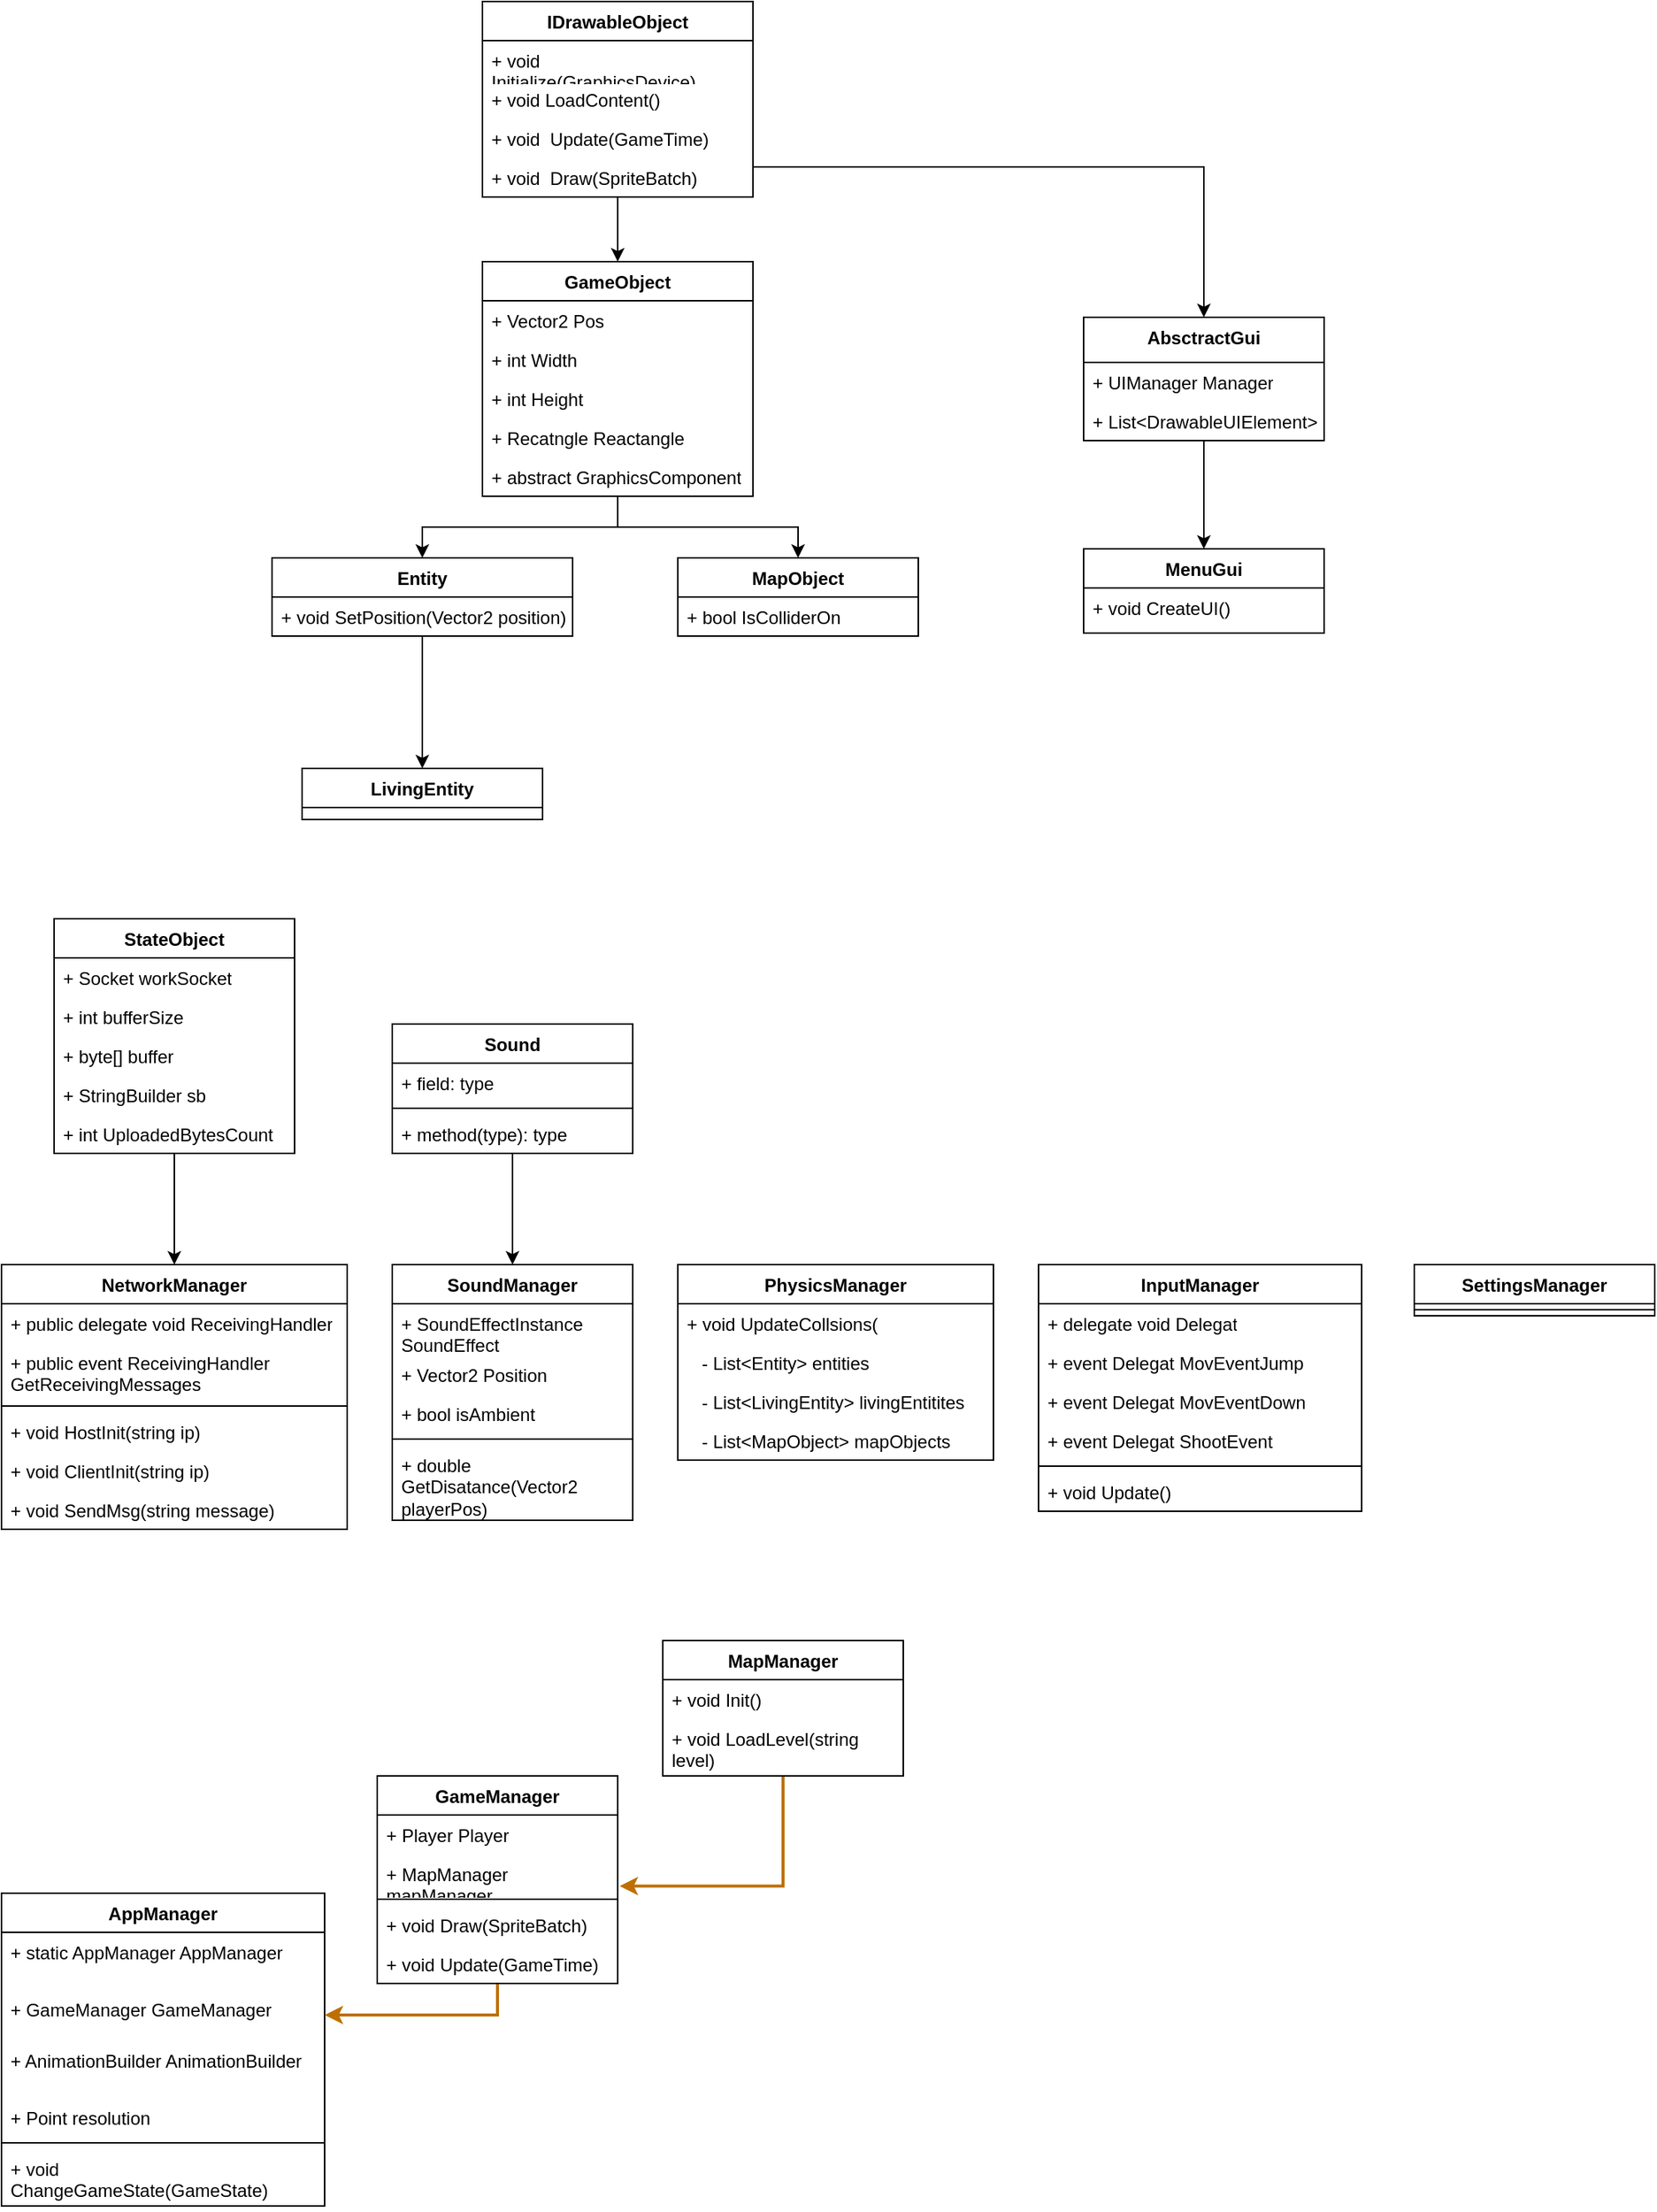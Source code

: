 <mxfile version="21.6.8" type="github">
  <diagram name="Страница — 1" id="98q6O0aFMQCR1bf1YkXJ">
    <mxGraphModel dx="808" dy="435" grid="1" gridSize="10" guides="1" tooltips="1" connect="1" arrows="1" fold="1" page="1" pageScale="1" pageWidth="1169" pageHeight="1654" math="0" shadow="0">
      <root>
        <mxCell id="0" />
        <mxCell id="1" parent="0" />
        <mxCell id="n8sBWdLB9CzdTx279Akv-22" style="edgeStyle=orthogonalEdgeStyle;rounded=0;orthogonalLoop=1;jettySize=auto;html=1;entryX=0.5;entryY=0;entryDx=0;entryDy=0;" edge="1" parent="1" source="n8sBWdLB9CzdTx279Akv-1" target="n8sBWdLB9CzdTx279Akv-17">
          <mxGeometry relative="1" as="geometry" />
        </mxCell>
        <mxCell id="n8sBWdLB9CzdTx279Akv-33" style="edgeStyle=orthogonalEdgeStyle;rounded=0;orthogonalLoop=1;jettySize=auto;html=1;entryX=0.5;entryY=0;entryDx=0;entryDy=0;" edge="1" parent="1" source="n8sBWdLB9CzdTx279Akv-1" target="n8sBWdLB9CzdTx279Akv-29">
          <mxGeometry relative="1" as="geometry" />
        </mxCell>
        <mxCell id="n8sBWdLB9CzdTx279Akv-1" value="GameObject" style="swimlane;fontStyle=1;align=center;verticalAlign=top;childLayout=stackLayout;horizontal=1;startSize=26;horizontalStack=0;resizeParent=1;resizeParentMax=0;resizeLast=0;collapsible=1;marginBottom=0;whiteSpace=wrap;html=1;" vertex="1" parent="1">
          <mxGeometry x="340" y="203" width="180" height="156" as="geometry" />
        </mxCell>
        <mxCell id="n8sBWdLB9CzdTx279Akv-2" value="+ Vector2 Pos" style="text;strokeColor=none;fillColor=none;align=left;verticalAlign=top;spacingLeft=4;spacingRight=4;overflow=hidden;rotatable=0;points=[[0,0.5],[1,0.5]];portConstraint=eastwest;whiteSpace=wrap;html=1;" vertex="1" parent="n8sBWdLB9CzdTx279Akv-1">
          <mxGeometry y="26" width="180" height="26" as="geometry" />
        </mxCell>
        <mxCell id="n8sBWdLB9CzdTx279Akv-95" value="+ int Width" style="text;strokeColor=none;fillColor=none;align=left;verticalAlign=top;spacingLeft=4;spacingRight=4;overflow=hidden;rotatable=0;points=[[0,0.5],[1,0.5]];portConstraint=eastwest;whiteSpace=wrap;html=1;" vertex="1" parent="n8sBWdLB9CzdTx279Akv-1">
          <mxGeometry y="52" width="180" height="26" as="geometry" />
        </mxCell>
        <mxCell id="n8sBWdLB9CzdTx279Akv-96" value="+ int Height" style="text;strokeColor=none;fillColor=none;align=left;verticalAlign=top;spacingLeft=4;spacingRight=4;overflow=hidden;rotatable=0;points=[[0,0.5],[1,0.5]];portConstraint=eastwest;whiteSpace=wrap;html=1;" vertex="1" parent="n8sBWdLB9CzdTx279Akv-1">
          <mxGeometry y="78" width="180" height="26" as="geometry" />
        </mxCell>
        <mxCell id="n8sBWdLB9CzdTx279Akv-97" value="+ Recatngle Reactangle" style="text;strokeColor=none;fillColor=none;align=left;verticalAlign=top;spacingLeft=4;spacingRight=4;overflow=hidden;rotatable=0;points=[[0,0.5],[1,0.5]];portConstraint=eastwest;whiteSpace=wrap;html=1;" vertex="1" parent="n8sBWdLB9CzdTx279Akv-1">
          <mxGeometry y="104" width="180" height="26" as="geometry" />
        </mxCell>
        <mxCell id="n8sBWdLB9CzdTx279Akv-98" value="+ abstract GraphicsComponent" style="text;strokeColor=none;fillColor=none;align=left;verticalAlign=top;spacingLeft=4;spacingRight=4;overflow=hidden;rotatable=0;points=[[0,0.5],[1,0.5]];portConstraint=eastwest;whiteSpace=wrap;html=1;" vertex="1" parent="n8sBWdLB9CzdTx279Akv-1">
          <mxGeometry y="130" width="180" height="26" as="geometry" />
        </mxCell>
        <mxCell id="n8sBWdLB9CzdTx279Akv-16" style="edgeStyle=orthogonalEdgeStyle;rounded=0;orthogonalLoop=1;jettySize=auto;html=1;entryX=0.5;entryY=0;entryDx=0;entryDy=0;" edge="1" parent="1" source="n8sBWdLB9CzdTx279Akv-9" target="n8sBWdLB9CzdTx279Akv-1">
          <mxGeometry relative="1" as="geometry" />
        </mxCell>
        <mxCell id="n8sBWdLB9CzdTx279Akv-80" style="edgeStyle=orthogonalEdgeStyle;rounded=0;orthogonalLoop=1;jettySize=auto;html=1;" edge="1" parent="1" source="n8sBWdLB9CzdTx279Akv-9" target="n8sBWdLB9CzdTx279Akv-76">
          <mxGeometry relative="1" as="geometry">
            <Array as="points">
              <mxPoint x="430" y="140" />
              <mxPoint x="820" y="140" />
            </Array>
          </mxGeometry>
        </mxCell>
        <mxCell id="n8sBWdLB9CzdTx279Akv-9" value="IDrawableObject" style="swimlane;fontStyle=1;align=center;verticalAlign=top;childLayout=stackLayout;horizontal=1;startSize=26;horizontalStack=0;resizeParent=1;resizeParentMax=0;resizeLast=0;collapsible=1;marginBottom=0;whiteSpace=wrap;html=1;" vertex="1" parent="1">
          <mxGeometry x="340" y="30" width="180" height="130" as="geometry" />
        </mxCell>
        <mxCell id="n8sBWdLB9CzdTx279Akv-12" value="+ void Initialize(GraphicsDevice)" style="text;strokeColor=none;fillColor=none;align=left;verticalAlign=top;spacingLeft=4;spacingRight=4;overflow=hidden;rotatable=0;points=[[0,0.5],[1,0.5]];portConstraint=eastwest;whiteSpace=wrap;html=1;" vertex="1" parent="n8sBWdLB9CzdTx279Akv-9">
          <mxGeometry y="26" width="180" height="26" as="geometry" />
        </mxCell>
        <mxCell id="n8sBWdLB9CzdTx279Akv-91" value="+ void LoadContent()" style="text;strokeColor=none;fillColor=none;align=left;verticalAlign=top;spacingLeft=4;spacingRight=4;overflow=hidden;rotatable=0;points=[[0,0.5],[1,0.5]];portConstraint=eastwest;whiteSpace=wrap;html=1;" vertex="1" parent="n8sBWdLB9CzdTx279Akv-9">
          <mxGeometry y="52" width="180" height="26" as="geometry" />
        </mxCell>
        <mxCell id="n8sBWdLB9CzdTx279Akv-92" value="+ void&amp;nbsp; Update(GameTime)" style="text;strokeColor=none;fillColor=none;align=left;verticalAlign=top;spacingLeft=4;spacingRight=4;overflow=hidden;rotatable=0;points=[[0,0.5],[1,0.5]];portConstraint=eastwest;whiteSpace=wrap;html=1;" vertex="1" parent="n8sBWdLB9CzdTx279Akv-9">
          <mxGeometry y="78" width="180" height="26" as="geometry" />
        </mxCell>
        <mxCell id="n8sBWdLB9CzdTx279Akv-93" value="+ void&amp;nbsp; Draw(SpriteBatch)" style="text;strokeColor=none;fillColor=none;align=left;verticalAlign=top;spacingLeft=4;spacingRight=4;overflow=hidden;rotatable=0;points=[[0,0.5],[1,0.5]];portConstraint=eastwest;whiteSpace=wrap;html=1;" vertex="1" parent="n8sBWdLB9CzdTx279Akv-9">
          <mxGeometry y="104" width="180" height="26" as="geometry" />
        </mxCell>
        <mxCell id="n8sBWdLB9CzdTx279Akv-187" style="edgeStyle=orthogonalEdgeStyle;rounded=0;orthogonalLoop=1;jettySize=auto;html=1;" edge="1" parent="1" source="n8sBWdLB9CzdTx279Akv-17" target="n8sBWdLB9CzdTx279Akv-23">
          <mxGeometry relative="1" as="geometry" />
        </mxCell>
        <mxCell id="n8sBWdLB9CzdTx279Akv-17" value="Entity" style="swimlane;fontStyle=1;align=center;verticalAlign=top;childLayout=stackLayout;horizontal=1;startSize=26;horizontalStack=0;resizeParent=1;resizeParentMax=0;resizeLast=0;collapsible=1;marginBottom=0;whiteSpace=wrap;html=1;" vertex="1" parent="1">
          <mxGeometry x="200" y="400" width="200" height="52" as="geometry" />
        </mxCell>
        <mxCell id="n8sBWdLB9CzdTx279Akv-20" value="+ void SetPosition(Vector2 position)" style="text;strokeColor=none;fillColor=none;align=left;verticalAlign=top;spacingLeft=4;spacingRight=4;overflow=hidden;rotatable=0;points=[[0,0.5],[1,0.5]];portConstraint=eastwest;whiteSpace=wrap;html=1;" vertex="1" parent="n8sBWdLB9CzdTx279Akv-17">
          <mxGeometry y="26" width="200" height="26" as="geometry" />
        </mxCell>
        <mxCell id="n8sBWdLB9CzdTx279Akv-23" value="LivingEntity" style="swimlane;fontStyle=1;align=center;verticalAlign=top;childLayout=stackLayout;horizontal=1;startSize=26;horizontalStack=0;resizeParent=1;resizeParentMax=0;resizeLast=0;collapsible=1;marginBottom=0;whiteSpace=wrap;html=1;" vertex="1" parent="1">
          <mxGeometry x="220" y="540" width="160" height="34" as="geometry" />
        </mxCell>
        <mxCell id="n8sBWdLB9CzdTx279Akv-29" value="MapObject" style="swimlane;fontStyle=1;align=center;verticalAlign=top;childLayout=stackLayout;horizontal=1;startSize=26;horizontalStack=0;resizeParent=1;resizeParentMax=0;resizeLast=0;collapsible=1;marginBottom=0;whiteSpace=wrap;html=1;" vertex="1" parent="1">
          <mxGeometry x="470" y="400" width="160" height="52" as="geometry" />
        </mxCell>
        <mxCell id="n8sBWdLB9CzdTx279Akv-30" value="+ bool IsColliderOn" style="text;strokeColor=none;fillColor=none;align=left;verticalAlign=top;spacingLeft=4;spacingRight=4;overflow=hidden;rotatable=0;points=[[0,0.5],[1,0.5]];portConstraint=eastwest;whiteSpace=wrap;html=1;" vertex="1" parent="n8sBWdLB9CzdTx279Akv-29">
          <mxGeometry y="26" width="160" height="26" as="geometry" />
        </mxCell>
        <mxCell id="n8sBWdLB9CzdTx279Akv-58" value="NetworkManager" style="swimlane;fontStyle=1;align=center;verticalAlign=top;childLayout=stackLayout;horizontal=1;startSize=26;horizontalStack=0;resizeParent=1;resizeParentMax=0;resizeLast=0;collapsible=1;marginBottom=0;whiteSpace=wrap;html=1;" vertex="1" parent="1">
          <mxGeometry x="20" y="870" width="230" height="176" as="geometry" />
        </mxCell>
        <mxCell id="n8sBWdLB9CzdTx279Akv-59" value="+ public delegate void ReceivingHandler" style="text;strokeColor=none;fillColor=none;align=left;verticalAlign=top;spacingLeft=4;spacingRight=4;overflow=hidden;rotatable=0;points=[[0,0.5],[1,0.5]];portConstraint=eastwest;whiteSpace=wrap;html=1;" vertex="1" parent="n8sBWdLB9CzdTx279Akv-58">
          <mxGeometry y="26" width="230" height="26" as="geometry" />
        </mxCell>
        <mxCell id="n8sBWdLB9CzdTx279Akv-112" value="+ public event ReceivingHandler GetReceivingMessages" style="text;strokeColor=none;fillColor=none;align=left;verticalAlign=top;spacingLeft=4;spacingRight=4;overflow=hidden;rotatable=0;points=[[0,0.5],[1,0.5]];portConstraint=eastwest;whiteSpace=wrap;html=1;" vertex="1" parent="n8sBWdLB9CzdTx279Akv-58">
          <mxGeometry y="52" width="230" height="38" as="geometry" />
        </mxCell>
        <mxCell id="n8sBWdLB9CzdTx279Akv-60" value="" style="line;strokeWidth=1;fillColor=none;align=left;verticalAlign=middle;spacingTop=-1;spacingLeft=3;spacingRight=3;rotatable=0;labelPosition=right;points=[];portConstraint=eastwest;strokeColor=inherit;" vertex="1" parent="n8sBWdLB9CzdTx279Akv-58">
          <mxGeometry y="90" width="230" height="8" as="geometry" />
        </mxCell>
        <mxCell id="n8sBWdLB9CzdTx279Akv-113" value="+ void HostInit(string ip)" style="text;strokeColor=none;fillColor=none;align=left;verticalAlign=top;spacingLeft=4;spacingRight=4;overflow=hidden;rotatable=0;points=[[0,0.5],[1,0.5]];portConstraint=eastwest;whiteSpace=wrap;html=1;" vertex="1" parent="n8sBWdLB9CzdTx279Akv-58">
          <mxGeometry y="98" width="230" height="26" as="geometry" />
        </mxCell>
        <mxCell id="n8sBWdLB9CzdTx279Akv-114" value="+ void ClientInit(string ip)" style="text;strokeColor=none;fillColor=none;align=left;verticalAlign=top;spacingLeft=4;spacingRight=4;overflow=hidden;rotatable=0;points=[[0,0.5],[1,0.5]];portConstraint=eastwest;whiteSpace=wrap;html=1;" vertex="1" parent="n8sBWdLB9CzdTx279Akv-58">
          <mxGeometry y="124" width="230" height="26" as="geometry" />
        </mxCell>
        <mxCell id="n8sBWdLB9CzdTx279Akv-115" value="+ void SendMsg(string message)" style="text;strokeColor=none;fillColor=none;align=left;verticalAlign=top;spacingLeft=4;spacingRight=4;overflow=hidden;rotatable=0;points=[[0,0.5],[1,0.5]];portConstraint=eastwest;whiteSpace=wrap;html=1;" vertex="1" parent="n8sBWdLB9CzdTx279Akv-58">
          <mxGeometry y="150" width="230" height="26" as="geometry" />
        </mxCell>
        <mxCell id="n8sBWdLB9CzdTx279Akv-175" style="edgeStyle=orthogonalEdgeStyle;rounded=0;orthogonalLoop=1;jettySize=auto;html=1;entryX=0.5;entryY=0;entryDx=0;entryDy=0;" edge="1" parent="1" source="n8sBWdLB9CzdTx279Akv-62" target="n8sBWdLB9CzdTx279Akv-58">
          <mxGeometry relative="1" as="geometry" />
        </mxCell>
        <mxCell id="n8sBWdLB9CzdTx279Akv-62" value="StateObject" style="swimlane;fontStyle=1;align=center;verticalAlign=top;childLayout=stackLayout;horizontal=1;startSize=26;horizontalStack=0;resizeParent=1;resizeParentMax=0;resizeLast=0;collapsible=1;marginBottom=0;whiteSpace=wrap;html=1;" vertex="1" parent="1">
          <mxGeometry x="55" y="640" width="160" height="156" as="geometry" />
        </mxCell>
        <mxCell id="n8sBWdLB9CzdTx279Akv-63" value="+ Socket workSocket" style="text;strokeColor=none;fillColor=none;align=left;verticalAlign=top;spacingLeft=4;spacingRight=4;overflow=hidden;rotatable=0;points=[[0,0.5],[1,0.5]];portConstraint=eastwest;whiteSpace=wrap;html=1;" vertex="1" parent="n8sBWdLB9CzdTx279Akv-62">
          <mxGeometry y="26" width="160" height="26" as="geometry" />
        </mxCell>
        <mxCell id="n8sBWdLB9CzdTx279Akv-166" value="+ int bufferSize" style="text;strokeColor=none;fillColor=none;align=left;verticalAlign=top;spacingLeft=4;spacingRight=4;overflow=hidden;rotatable=0;points=[[0,0.5],[1,0.5]];portConstraint=eastwest;whiteSpace=wrap;html=1;" vertex="1" parent="n8sBWdLB9CzdTx279Akv-62">
          <mxGeometry y="52" width="160" height="26" as="geometry" />
        </mxCell>
        <mxCell id="n8sBWdLB9CzdTx279Akv-167" value="+ byte[] buffer" style="text;strokeColor=none;fillColor=none;align=left;verticalAlign=top;spacingLeft=4;spacingRight=4;overflow=hidden;rotatable=0;points=[[0,0.5],[1,0.5]];portConstraint=eastwest;whiteSpace=wrap;html=1;" vertex="1" parent="n8sBWdLB9CzdTx279Akv-62">
          <mxGeometry y="78" width="160" height="26" as="geometry" />
        </mxCell>
        <mxCell id="n8sBWdLB9CzdTx279Akv-168" value="+ StringBuilder sb" style="text;strokeColor=none;fillColor=none;align=left;verticalAlign=top;spacingLeft=4;spacingRight=4;overflow=hidden;rotatable=0;points=[[0,0.5],[1,0.5]];portConstraint=eastwest;whiteSpace=wrap;html=1;" vertex="1" parent="n8sBWdLB9CzdTx279Akv-62">
          <mxGeometry y="104" width="160" height="26" as="geometry" />
        </mxCell>
        <mxCell id="n8sBWdLB9CzdTx279Akv-169" value="+ int UploadedBytesCount" style="text;strokeColor=none;fillColor=none;align=left;verticalAlign=top;spacingLeft=4;spacingRight=4;overflow=hidden;rotatable=0;points=[[0,0.5],[1,0.5]];portConstraint=eastwest;whiteSpace=wrap;html=1;" vertex="1" parent="n8sBWdLB9CzdTx279Akv-62">
          <mxGeometry y="130" width="160" height="26" as="geometry" />
        </mxCell>
        <mxCell id="n8sBWdLB9CzdTx279Akv-180" style="edgeStyle=orthogonalEdgeStyle;rounded=0;orthogonalLoop=1;jettySize=auto;html=1;entryX=0.5;entryY=0;entryDx=0;entryDy=0;" edge="1" parent="1" source="n8sBWdLB9CzdTx279Akv-54" target="n8sBWdLB9CzdTx279Akv-50">
          <mxGeometry relative="1" as="geometry" />
        </mxCell>
        <mxCell id="n8sBWdLB9CzdTx279Akv-54" value="Sound" style="swimlane;fontStyle=1;align=center;verticalAlign=top;childLayout=stackLayout;horizontal=1;startSize=26;horizontalStack=0;resizeParent=1;resizeParentMax=0;resizeLast=0;collapsible=1;marginBottom=0;whiteSpace=wrap;html=1;" vertex="1" parent="1">
          <mxGeometry x="280" y="710" width="160" height="86" as="geometry" />
        </mxCell>
        <mxCell id="n8sBWdLB9CzdTx279Akv-55" value="+ field: type" style="text;strokeColor=none;fillColor=none;align=left;verticalAlign=top;spacingLeft=4;spacingRight=4;overflow=hidden;rotatable=0;points=[[0,0.5],[1,0.5]];portConstraint=eastwest;whiteSpace=wrap;html=1;" vertex="1" parent="n8sBWdLB9CzdTx279Akv-54">
          <mxGeometry y="26" width="160" height="26" as="geometry" />
        </mxCell>
        <mxCell id="n8sBWdLB9CzdTx279Akv-56" value="" style="line;strokeWidth=1;fillColor=none;align=left;verticalAlign=middle;spacingTop=-1;spacingLeft=3;spacingRight=3;rotatable=0;labelPosition=right;points=[];portConstraint=eastwest;strokeColor=inherit;" vertex="1" parent="n8sBWdLB9CzdTx279Akv-54">
          <mxGeometry y="52" width="160" height="8" as="geometry" />
        </mxCell>
        <mxCell id="n8sBWdLB9CzdTx279Akv-57" value="+ method(type): type" style="text;strokeColor=none;fillColor=none;align=left;verticalAlign=top;spacingLeft=4;spacingRight=4;overflow=hidden;rotatable=0;points=[[0,0.5],[1,0.5]];portConstraint=eastwest;whiteSpace=wrap;html=1;" vertex="1" parent="n8sBWdLB9CzdTx279Akv-54">
          <mxGeometry y="60" width="160" height="26" as="geometry" />
        </mxCell>
        <mxCell id="n8sBWdLB9CzdTx279Akv-85" style="edgeStyle=orthogonalEdgeStyle;rounded=0;orthogonalLoop=1;jettySize=auto;html=1;entryX=0.5;entryY=0;entryDx=0;entryDy=0;" edge="1" parent="1" source="n8sBWdLB9CzdTx279Akv-76" target="n8sBWdLB9CzdTx279Akv-81">
          <mxGeometry relative="1" as="geometry" />
        </mxCell>
        <mxCell id="n8sBWdLB9CzdTx279Akv-76" value="AbsctractGui" style="swimlane;fontStyle=1;align=center;verticalAlign=top;childLayout=stackLayout;horizontal=1;startSize=30;horizontalStack=0;resizeParent=1;resizeParentMax=0;resizeLast=0;collapsible=1;marginBottom=0;whiteSpace=wrap;html=1;" vertex="1" parent="1">
          <mxGeometry x="740" y="240" width="160" height="82" as="geometry" />
        </mxCell>
        <mxCell id="n8sBWdLB9CzdTx279Akv-77" value="&lt;div&gt;+ UIManager Manager&lt;/div&gt;" style="text;strokeColor=none;fillColor=none;align=left;verticalAlign=top;spacingLeft=4;spacingRight=4;overflow=hidden;rotatable=0;points=[[0,0.5],[1,0.5]];portConstraint=eastwest;whiteSpace=wrap;html=1;" vertex="1" parent="n8sBWdLB9CzdTx279Akv-76">
          <mxGeometry y="30" width="160" height="26" as="geometry" />
        </mxCell>
        <mxCell id="n8sBWdLB9CzdTx279Akv-90" value="&lt;div&gt;+ List&amp;lt;DrawableUIElement&amp;gt;&lt;/div&gt;" style="text;strokeColor=none;fillColor=none;align=left;verticalAlign=top;spacingLeft=4;spacingRight=4;overflow=hidden;rotatable=0;points=[[0,0.5],[1,0.5]];portConstraint=eastwest;whiteSpace=wrap;html=1;" vertex="1" parent="n8sBWdLB9CzdTx279Akv-76">
          <mxGeometry y="56" width="160" height="26" as="geometry" />
        </mxCell>
        <mxCell id="n8sBWdLB9CzdTx279Akv-81" value="MenuGui" style="swimlane;fontStyle=1;align=center;verticalAlign=top;childLayout=stackLayout;horizontal=1;startSize=26;horizontalStack=0;resizeParent=1;resizeParentMax=0;resizeLast=0;collapsible=1;marginBottom=0;whiteSpace=wrap;html=1;" vertex="1" parent="1">
          <mxGeometry x="740" y="394" width="160" height="56" as="geometry" />
        </mxCell>
        <mxCell id="n8sBWdLB9CzdTx279Akv-84" value="+ void CreateUI()" style="text;strokeColor=none;fillColor=none;align=left;verticalAlign=top;spacingLeft=4;spacingRight=4;overflow=hidden;rotatable=0;points=[[0,0.5],[1,0.5]];portConstraint=eastwest;whiteSpace=wrap;html=1;" vertex="1" parent="n8sBWdLB9CzdTx279Akv-81">
          <mxGeometry y="26" width="160" height="30" as="geometry" />
        </mxCell>
        <mxCell id="n8sBWdLB9CzdTx279Akv-66" value="&lt;div&gt;InputManager&lt;/div&gt;&lt;div&gt;&lt;br&gt;&lt;/div&gt;" style="swimlane;fontStyle=1;align=center;verticalAlign=top;childLayout=stackLayout;horizontal=1;startSize=26;horizontalStack=0;resizeParent=1;resizeParentMax=0;resizeLast=0;collapsible=1;marginBottom=0;whiteSpace=wrap;html=1;" vertex="1" parent="1">
          <mxGeometry x="710" y="870" width="215" height="164" as="geometry" />
        </mxCell>
        <mxCell id="n8sBWdLB9CzdTx279Akv-67" value="+ delegate void Delegat" style="text;strokeColor=none;fillColor=none;align=left;verticalAlign=top;spacingLeft=4;spacingRight=4;overflow=hidden;rotatable=0;points=[[0,0.5],[1,0.5]];portConstraint=eastwest;whiteSpace=wrap;html=1;" vertex="1" parent="n8sBWdLB9CzdTx279Akv-66">
          <mxGeometry y="26" width="215" height="26" as="geometry" />
        </mxCell>
        <mxCell id="n8sBWdLB9CzdTx279Akv-103" value="+ event Delegat MovEventJump" style="text;strokeColor=none;fillColor=none;align=left;verticalAlign=top;spacingLeft=4;spacingRight=4;overflow=hidden;rotatable=0;points=[[0,0.5],[1,0.5]];portConstraint=eastwest;whiteSpace=wrap;html=1;" vertex="1" parent="n8sBWdLB9CzdTx279Akv-66">
          <mxGeometry y="52" width="215" height="26" as="geometry" />
        </mxCell>
        <mxCell id="n8sBWdLB9CzdTx279Akv-108" value="+ event Delegat MovEventDown" style="text;strokeColor=none;fillColor=none;align=left;verticalAlign=top;spacingLeft=4;spacingRight=4;overflow=hidden;rotatable=0;points=[[0,0.5],[1,0.5]];portConstraint=eastwest;whiteSpace=wrap;html=1;" vertex="1" parent="n8sBWdLB9CzdTx279Akv-66">
          <mxGeometry y="78" width="215" height="26" as="geometry" />
        </mxCell>
        <mxCell id="n8sBWdLB9CzdTx279Akv-109" value="+ event Delegat ShootEvent" style="text;strokeColor=none;fillColor=none;align=left;verticalAlign=top;spacingLeft=4;spacingRight=4;overflow=hidden;rotatable=0;points=[[0,0.5],[1,0.5]];portConstraint=eastwest;whiteSpace=wrap;html=1;" vertex="1" parent="n8sBWdLB9CzdTx279Akv-66">
          <mxGeometry y="104" width="215" height="26" as="geometry" />
        </mxCell>
        <mxCell id="n8sBWdLB9CzdTx279Akv-68" value="" style="line;strokeWidth=1;fillColor=none;align=left;verticalAlign=middle;spacingTop=-1;spacingLeft=3;spacingRight=3;rotatable=0;labelPosition=right;points=[];portConstraint=eastwest;strokeColor=inherit;" vertex="1" parent="n8sBWdLB9CzdTx279Akv-66">
          <mxGeometry y="130" width="215" height="8" as="geometry" />
        </mxCell>
        <mxCell id="n8sBWdLB9CzdTx279Akv-110" value="+ void Update()" style="text;strokeColor=none;fillColor=none;align=left;verticalAlign=top;spacingLeft=4;spacingRight=4;overflow=hidden;rotatable=0;points=[[0,0.5],[1,0.5]];portConstraint=eastwest;whiteSpace=wrap;html=1;" vertex="1" parent="n8sBWdLB9CzdTx279Akv-66">
          <mxGeometry y="138" width="215" height="26" as="geometry" />
        </mxCell>
        <mxCell id="n8sBWdLB9CzdTx279Akv-34" value="AppManager" style="swimlane;fontStyle=1;align=center;verticalAlign=top;childLayout=stackLayout;horizontal=1;startSize=26;horizontalStack=0;resizeParent=1;resizeParentMax=0;resizeLast=0;collapsible=1;marginBottom=0;whiteSpace=wrap;html=1;" vertex="1" parent="1">
          <mxGeometry x="20" y="1288" width="215" height="208" as="geometry" />
        </mxCell>
        <mxCell id="n8sBWdLB9CzdTx279Akv-176" value="+ static AppManager AppManager" style="text;strokeColor=none;fillColor=none;align=left;verticalAlign=top;spacingLeft=4;spacingRight=4;overflow=hidden;rotatable=0;points=[[0,0.5],[1,0.5]];portConstraint=eastwest;whiteSpace=wrap;html=1;" vertex="1" parent="n8sBWdLB9CzdTx279Akv-34">
          <mxGeometry y="26" width="215" height="38" as="geometry" />
        </mxCell>
        <mxCell id="n8sBWdLB9CzdTx279Akv-117" value="+ GameManager GameManager" style="text;strokeColor=none;fillColor=none;align=left;verticalAlign=top;spacingLeft=4;spacingRight=4;overflow=hidden;rotatable=0;points=[[0,0.5],[1,0.5]];portConstraint=eastwest;whiteSpace=wrap;html=1;" vertex="1" parent="n8sBWdLB9CzdTx279Akv-34">
          <mxGeometry y="64" width="215" height="34" as="geometry" />
        </mxCell>
        <mxCell id="n8sBWdLB9CzdTx279Akv-122" value="+ AnimationBuilder AnimationBuilder" style="text;strokeColor=none;fillColor=none;align=left;verticalAlign=top;spacingLeft=4;spacingRight=4;overflow=hidden;rotatable=0;points=[[0,0.5],[1,0.5]];portConstraint=eastwest;whiteSpace=wrap;html=1;" vertex="1" parent="n8sBWdLB9CzdTx279Akv-34">
          <mxGeometry y="98" width="215" height="38" as="geometry" />
        </mxCell>
        <mxCell id="n8sBWdLB9CzdTx279Akv-35" value="+ Point resolution" style="text;strokeColor=none;fillColor=none;align=left;verticalAlign=top;spacingLeft=4;spacingRight=4;overflow=hidden;rotatable=0;points=[[0,0.5],[1,0.5]];portConstraint=eastwest;whiteSpace=wrap;html=1;" vertex="1" parent="n8sBWdLB9CzdTx279Akv-34">
          <mxGeometry y="136" width="215" height="26" as="geometry" />
        </mxCell>
        <mxCell id="n8sBWdLB9CzdTx279Akv-36" value="" style="line;strokeWidth=1;fillColor=none;align=left;verticalAlign=middle;spacingTop=-1;spacingLeft=3;spacingRight=3;rotatable=0;labelPosition=right;points=[];portConstraint=eastwest;strokeColor=inherit;" vertex="1" parent="n8sBWdLB9CzdTx279Akv-34">
          <mxGeometry y="162" width="215" height="8" as="geometry" />
        </mxCell>
        <mxCell id="n8sBWdLB9CzdTx279Akv-123" value="+ void ChangeGameState(GameState)" style="text;strokeColor=none;fillColor=none;align=left;verticalAlign=top;spacingLeft=4;spacingRight=4;overflow=hidden;rotatable=0;points=[[0,0.5],[1,0.5]];portConstraint=eastwest;whiteSpace=wrap;html=1;" vertex="1" parent="n8sBWdLB9CzdTx279Akv-34">
          <mxGeometry y="170" width="215" height="38" as="geometry" />
        </mxCell>
        <mxCell id="n8sBWdLB9CzdTx279Akv-181" style="edgeStyle=orthogonalEdgeStyle;rounded=0;orthogonalLoop=1;jettySize=auto;html=1;fillColor=#f0a30a;strokeColor=#BD7000;strokeWidth=2;" edge="1" parent="1" source="n8sBWdLB9CzdTx279Akv-38" target="n8sBWdLB9CzdTx279Akv-117">
          <mxGeometry relative="1" as="geometry" />
        </mxCell>
        <mxCell id="n8sBWdLB9CzdTx279Akv-38" value="GameManager" style="swimlane;fontStyle=1;align=center;verticalAlign=top;childLayout=stackLayout;horizontal=1;startSize=26;horizontalStack=0;resizeParent=1;resizeParentMax=0;resizeLast=0;collapsible=1;marginBottom=0;whiteSpace=wrap;html=1;" vertex="1" parent="1">
          <mxGeometry x="270" y="1210" width="160" height="138" as="geometry" />
        </mxCell>
        <mxCell id="n8sBWdLB9CzdTx279Akv-41" value="+ Player Player" style="text;strokeColor=none;fillColor=none;align=left;verticalAlign=top;spacingLeft=4;spacingRight=4;overflow=hidden;rotatable=0;points=[[0,0.5],[1,0.5]];portConstraint=eastwest;whiteSpace=wrap;html=1;" vertex="1" parent="n8sBWdLB9CzdTx279Akv-38">
          <mxGeometry y="26" width="160" height="26" as="geometry" />
        </mxCell>
        <mxCell id="n8sBWdLB9CzdTx279Akv-39" value="+ MapManager mapManager" style="text;strokeColor=none;fillColor=none;align=left;verticalAlign=top;spacingLeft=4;spacingRight=4;overflow=hidden;rotatable=0;points=[[0,0.5],[1,0.5]];portConstraint=eastwest;whiteSpace=wrap;html=1;" vertex="1" parent="n8sBWdLB9CzdTx279Akv-38">
          <mxGeometry y="52" width="160" height="26" as="geometry" />
        </mxCell>
        <mxCell id="n8sBWdLB9CzdTx279Akv-40" value="" style="line;strokeWidth=1;fillColor=none;align=left;verticalAlign=middle;spacingTop=-1;spacingLeft=3;spacingRight=3;rotatable=0;labelPosition=right;points=[];portConstraint=eastwest;strokeColor=inherit;" vertex="1" parent="n8sBWdLB9CzdTx279Akv-38">
          <mxGeometry y="78" width="160" height="8" as="geometry" />
        </mxCell>
        <mxCell id="n8sBWdLB9CzdTx279Akv-129" value="+ void Draw(SpriteBatch)" style="text;strokeColor=none;fillColor=none;align=left;verticalAlign=top;spacingLeft=4;spacingRight=4;overflow=hidden;rotatable=0;points=[[0,0.5],[1,0.5]];portConstraint=eastwest;whiteSpace=wrap;html=1;" vertex="1" parent="n8sBWdLB9CzdTx279Akv-38">
          <mxGeometry y="86" width="160" height="26" as="geometry" />
        </mxCell>
        <mxCell id="n8sBWdLB9CzdTx279Akv-135" value="+ void Update(GameTime)" style="text;strokeColor=none;fillColor=none;align=left;verticalAlign=top;spacingLeft=4;spacingRight=4;overflow=hidden;rotatable=0;points=[[0,0.5],[1,0.5]];portConstraint=eastwest;whiteSpace=wrap;html=1;" vertex="1" parent="n8sBWdLB9CzdTx279Akv-38">
          <mxGeometry y="112" width="160" height="26" as="geometry" />
        </mxCell>
        <mxCell id="n8sBWdLB9CzdTx279Akv-182" style="edgeStyle=orthogonalEdgeStyle;rounded=0;orthogonalLoop=1;jettySize=auto;html=1;entryX=1.008;entryY=0.816;entryDx=0;entryDy=0;entryPerimeter=0;strokeWidth=2;fillColor=#f0a30a;strokeColor=#BD7000;" edge="1" parent="1" source="n8sBWdLB9CzdTx279Akv-42" target="n8sBWdLB9CzdTx279Akv-39">
          <mxGeometry relative="1" as="geometry" />
        </mxCell>
        <mxCell id="n8sBWdLB9CzdTx279Akv-42" value="MapManager" style="swimlane;fontStyle=1;align=center;verticalAlign=top;childLayout=stackLayout;horizontal=1;startSize=26;horizontalStack=0;resizeParent=1;resizeParentMax=0;resizeLast=0;collapsible=1;marginBottom=0;whiteSpace=wrap;html=1;" vertex="1" parent="1">
          <mxGeometry x="460" y="1120" width="160" height="90" as="geometry" />
        </mxCell>
        <mxCell id="n8sBWdLB9CzdTx279Akv-45" value="+ void Init()" style="text;strokeColor=none;fillColor=none;align=left;verticalAlign=top;spacingLeft=4;spacingRight=4;overflow=hidden;rotatable=0;points=[[0,0.5],[1,0.5]];portConstraint=eastwest;whiteSpace=wrap;html=1;" vertex="1" parent="n8sBWdLB9CzdTx279Akv-42">
          <mxGeometry y="26" width="160" height="26" as="geometry" />
        </mxCell>
        <mxCell id="n8sBWdLB9CzdTx279Akv-139" value="+ void LoadLevel(string level)" style="text;strokeColor=none;fillColor=none;align=left;verticalAlign=top;spacingLeft=4;spacingRight=4;overflow=hidden;rotatable=0;points=[[0,0.5],[1,0.5]];portConstraint=eastwest;whiteSpace=wrap;html=1;" vertex="1" parent="n8sBWdLB9CzdTx279Akv-42">
          <mxGeometry y="52" width="160" height="38" as="geometry" />
        </mxCell>
        <mxCell id="n8sBWdLB9CzdTx279Akv-46" value="&lt;div&gt;PhysicsManager&lt;br&gt;&lt;/div&gt;" style="swimlane;fontStyle=1;align=center;verticalAlign=top;childLayout=stackLayout;horizontal=1;startSize=26;horizontalStack=0;resizeParent=1;resizeParentMax=0;resizeLast=0;collapsible=1;marginBottom=0;whiteSpace=wrap;html=1;" vertex="1" parent="1">
          <mxGeometry x="470" y="870" width="210" height="130" as="geometry" />
        </mxCell>
        <mxCell id="n8sBWdLB9CzdTx279Akv-47" value="&lt;div&gt;+ void UpdateCollsions(&lt;/div&gt;" style="text;strokeColor=none;fillColor=none;align=left;verticalAlign=top;spacingLeft=4;spacingRight=4;overflow=hidden;rotatable=0;points=[[0,0.5],[1,0.5]];portConstraint=eastwest;whiteSpace=wrap;html=1;" vertex="1" parent="n8sBWdLB9CzdTx279Akv-46">
          <mxGeometry y="26" width="210" height="26" as="geometry" />
        </mxCell>
        <mxCell id="n8sBWdLB9CzdTx279Akv-153" value="&amp;nbsp;&amp;nbsp; - List&amp;lt;Entity&amp;gt; entities" style="text;strokeColor=none;fillColor=none;align=left;verticalAlign=top;spacingLeft=4;spacingRight=4;overflow=hidden;rotatable=0;points=[[0,0.5],[1,0.5]];portConstraint=eastwest;whiteSpace=wrap;html=1;" vertex="1" parent="n8sBWdLB9CzdTx279Akv-46">
          <mxGeometry y="52" width="210" height="26" as="geometry" />
        </mxCell>
        <mxCell id="n8sBWdLB9CzdTx279Akv-157" value="&amp;nbsp;&amp;nbsp; - List&amp;lt;LivingEntity&amp;gt; livingEntitites" style="text;strokeColor=none;fillColor=none;align=left;verticalAlign=top;spacingLeft=4;spacingRight=4;overflow=hidden;rotatable=0;points=[[0,0.5],[1,0.5]];portConstraint=eastwest;whiteSpace=wrap;html=1;" vertex="1" parent="n8sBWdLB9CzdTx279Akv-46">
          <mxGeometry y="78" width="210" height="26" as="geometry" />
        </mxCell>
        <mxCell id="n8sBWdLB9CzdTx279Akv-158" value="&amp;nbsp;&amp;nbsp; - List&amp;lt;MapObject&amp;gt; mapObjects" style="text;strokeColor=none;fillColor=none;align=left;verticalAlign=top;spacingLeft=4;spacingRight=4;overflow=hidden;rotatable=0;points=[[0,0.5],[1,0.5]];portConstraint=eastwest;whiteSpace=wrap;html=1;" vertex="1" parent="n8sBWdLB9CzdTx279Akv-46">
          <mxGeometry y="104" width="210" height="26" as="geometry" />
        </mxCell>
        <mxCell id="n8sBWdLB9CzdTx279Akv-159" value="SettingsManager" style="swimlane;fontStyle=1;align=center;verticalAlign=top;childLayout=stackLayout;horizontal=1;startSize=26;horizontalStack=0;resizeParent=1;resizeParentMax=0;resizeLast=0;collapsible=1;marginBottom=0;whiteSpace=wrap;html=1;" vertex="1" parent="1">
          <mxGeometry x="960" y="870" width="160" height="34" as="geometry" />
        </mxCell>
        <mxCell id="n8sBWdLB9CzdTx279Akv-161" value="" style="line;strokeWidth=1;fillColor=none;align=left;verticalAlign=middle;spacingTop=-1;spacingLeft=3;spacingRight=3;rotatable=0;labelPosition=right;points=[];portConstraint=eastwest;strokeColor=inherit;" vertex="1" parent="n8sBWdLB9CzdTx279Akv-159">
          <mxGeometry y="26" width="160" height="8" as="geometry" />
        </mxCell>
        <mxCell id="n8sBWdLB9CzdTx279Akv-50" value="SoundManager" style="swimlane;fontStyle=1;align=center;verticalAlign=top;childLayout=stackLayout;horizontal=1;startSize=26;horizontalStack=0;resizeParent=1;resizeParentMax=0;resizeLast=0;collapsible=1;marginBottom=0;whiteSpace=wrap;html=1;" vertex="1" parent="1">
          <mxGeometry x="280" y="870" width="160" height="170" as="geometry" />
        </mxCell>
        <mxCell id="n8sBWdLB9CzdTx279Akv-51" value="+ SoundEffectInstance SoundEffect" style="text;strokeColor=none;fillColor=none;align=left;verticalAlign=top;spacingLeft=4;spacingRight=4;overflow=hidden;rotatable=0;points=[[0,0.5],[1,0.5]];portConstraint=eastwest;whiteSpace=wrap;html=1;" vertex="1" parent="n8sBWdLB9CzdTx279Akv-50">
          <mxGeometry y="26" width="160" height="34" as="geometry" />
        </mxCell>
        <mxCell id="n8sBWdLB9CzdTx279Akv-53" value="+ Vector2 Position" style="text;strokeColor=none;fillColor=none;align=left;verticalAlign=top;spacingLeft=4;spacingRight=4;overflow=hidden;rotatable=0;points=[[0,0.5],[1,0.5]];portConstraint=eastwest;whiteSpace=wrap;html=1;" vertex="1" parent="n8sBWdLB9CzdTx279Akv-50">
          <mxGeometry y="60" width="160" height="26" as="geometry" />
        </mxCell>
        <mxCell id="n8sBWdLB9CzdTx279Akv-163" value="+ bool isAmbient" style="text;strokeColor=none;fillColor=none;align=left;verticalAlign=top;spacingLeft=4;spacingRight=4;overflow=hidden;rotatable=0;points=[[0,0.5],[1,0.5]];portConstraint=eastwest;whiteSpace=wrap;html=1;" vertex="1" parent="n8sBWdLB9CzdTx279Akv-50">
          <mxGeometry y="86" width="160" height="26" as="geometry" />
        </mxCell>
        <mxCell id="n8sBWdLB9CzdTx279Akv-52" value="" style="line;strokeWidth=1;fillColor=none;align=left;verticalAlign=middle;spacingTop=-1;spacingLeft=3;spacingRight=3;rotatable=0;labelPosition=right;points=[];portConstraint=eastwest;strokeColor=inherit;" vertex="1" parent="n8sBWdLB9CzdTx279Akv-50">
          <mxGeometry y="112" width="160" height="8" as="geometry" />
        </mxCell>
        <mxCell id="n8sBWdLB9CzdTx279Akv-164" value="+ double GetDisatance(Vector2 playerPos)" style="text;strokeColor=none;fillColor=none;align=left;verticalAlign=top;spacingLeft=4;spacingRight=4;overflow=hidden;rotatable=0;points=[[0,0.5],[1,0.5]];portConstraint=eastwest;whiteSpace=wrap;html=1;" vertex="1" parent="n8sBWdLB9CzdTx279Akv-50">
          <mxGeometry y="120" width="160" height="50" as="geometry" />
        </mxCell>
      </root>
    </mxGraphModel>
  </diagram>
</mxfile>
